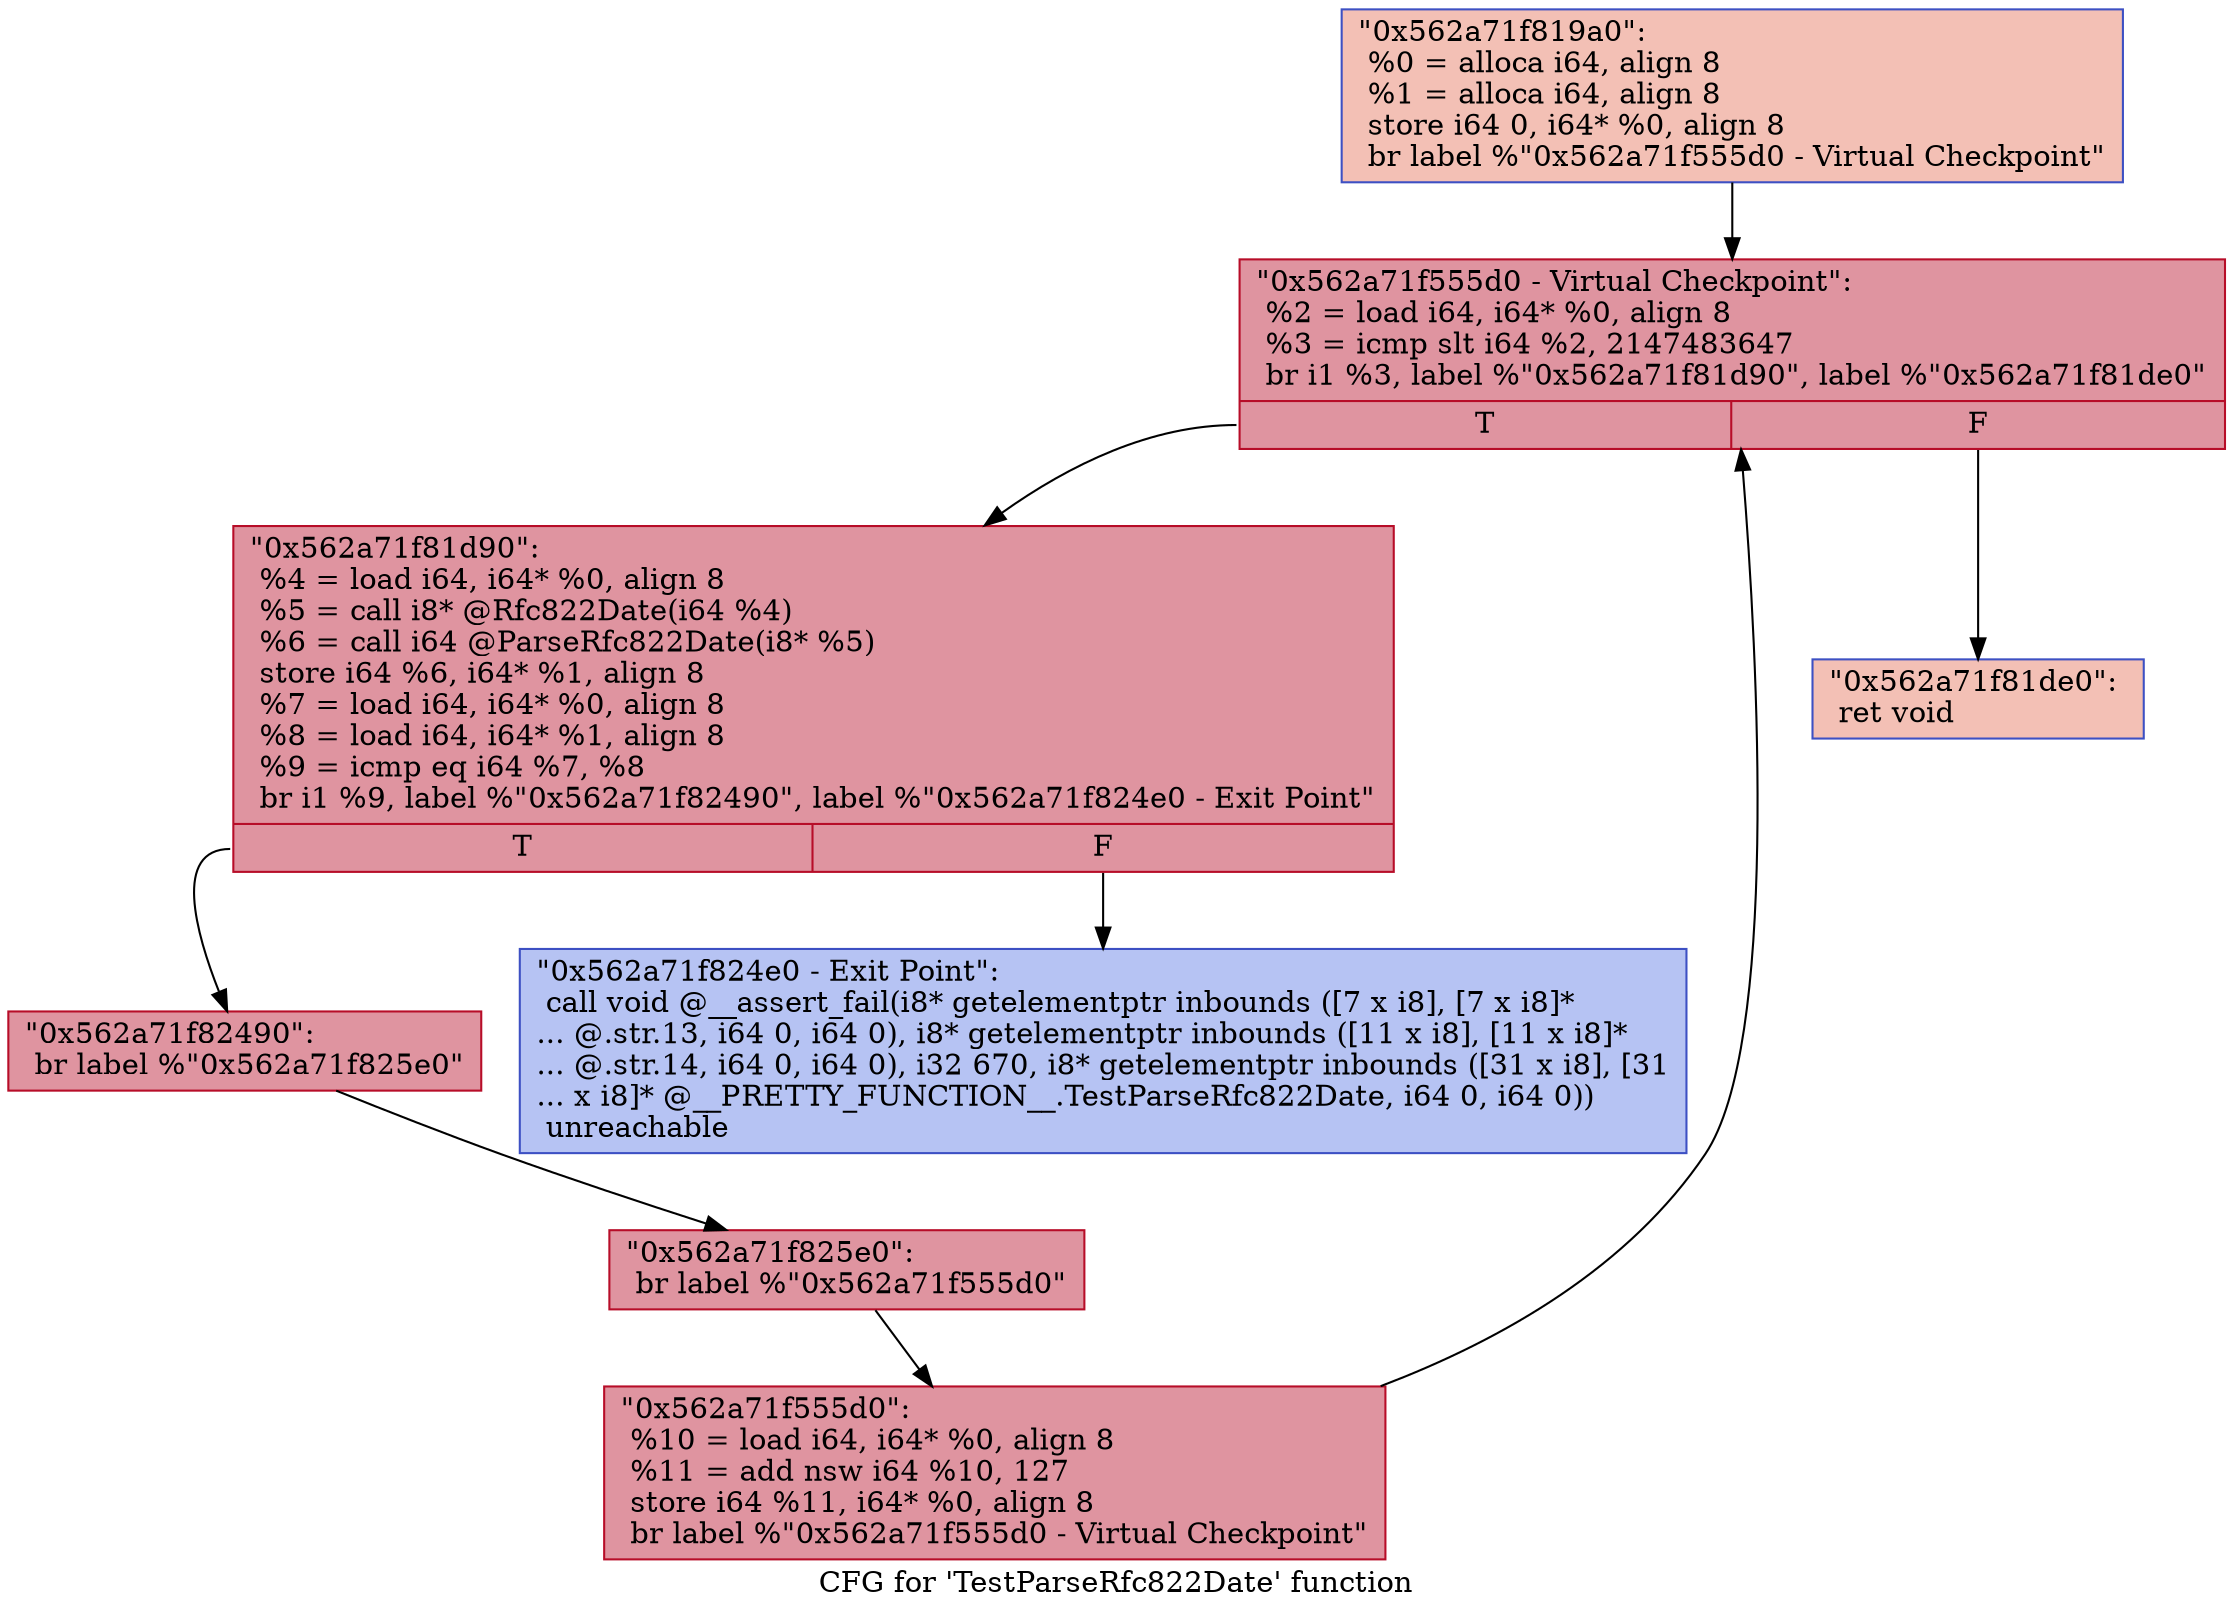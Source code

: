 digraph "CFG for 'TestParseRfc822Date' function" {
	label="CFG for 'TestParseRfc822Date' function";

	Node0x562a71f819a0 [shape=record,color="#3d50c3ff", style=filled, fillcolor="#e5705870",label="{\"0x562a71f819a0\":\l  %0 = alloca i64, align 8\l  %1 = alloca i64, align 8\l  store i64 0, i64* %0, align 8\l  br label %\"0x562a71f555d0 - Virtual Checkpoint\"\l}"];
	Node0x562a71f819a0 -> Node0x562a71f81b80;
	Node0x562a71f81b80 [shape=record,color="#b70d28ff", style=filled, fillcolor="#b70d2870",label="{\"0x562a71f555d0 - Virtual Checkpoint\":            \l  %2 = load i64, i64* %0, align 8\l  %3 = icmp slt i64 %2, 2147483647\l  br i1 %3, label %\"0x562a71f81d90\", label %\"0x562a71f81de0\"\l|{<s0>T|<s1>F}}"];
	Node0x562a71f81b80:s0 -> Node0x562a71f81d90;
	Node0x562a71f81b80:s1 -> Node0x562a71f81de0;
	Node0x562a71f81d90 [shape=record,color="#b70d28ff", style=filled, fillcolor="#b70d2870",label="{\"0x562a71f81d90\":                                 \l  %4 = load i64, i64* %0, align 8\l  %5 = call i8* @Rfc822Date(i64 %4)\l  %6 = call i64 @ParseRfc822Date(i8* %5)\l  store i64 %6, i64* %1, align 8\l  %7 = load i64, i64* %0, align 8\l  %8 = load i64, i64* %1, align 8\l  %9 = icmp eq i64 %7, %8\l  br i1 %9, label %\"0x562a71f82490\", label %\"0x562a71f824e0 - Exit Point\"\l|{<s0>T|<s1>F}}"];
	Node0x562a71f81d90:s0 -> Node0x562a71f82490;
	Node0x562a71f81d90:s1 -> Node0x562a71f824e0;
	Node0x562a71f82490 [shape=record,color="#b70d28ff", style=filled, fillcolor="#b70d2870",label="{\"0x562a71f82490\":                                 \l  br label %\"0x562a71f825e0\"\l}"];
	Node0x562a71f82490 -> Node0x562a71f825e0;
	Node0x562a71f824e0 [shape=record,color="#3d50c3ff", style=filled, fillcolor="#5977e370",label="{\"0x562a71f824e0 - Exit Point\":                    \l  call void @__assert_fail(i8* getelementptr inbounds ([7 x i8], [7 x i8]*\l... @.str.13, i64 0, i64 0), i8* getelementptr inbounds ([11 x i8], [11 x i8]*\l... @.str.14, i64 0, i64 0), i32 670, i8* getelementptr inbounds ([31 x i8], [31\l... x i8]* @__PRETTY_FUNCTION__.TestParseRfc822Date, i64 0, i64 0))\l  unreachable\l}"];
	Node0x562a71f825e0 [shape=record,color="#b70d28ff", style=filled, fillcolor="#b70d2870",label="{\"0x562a71f825e0\":                                 \l  br label %\"0x562a71f555d0\"\l}"];
	Node0x562a71f825e0 -> Node0x562a71f555d0;
	Node0x562a71f555d0 [shape=record,color="#b70d28ff", style=filled, fillcolor="#b70d2870",label="{\"0x562a71f555d0\":                                 \l  %10 = load i64, i64* %0, align 8\l  %11 = add nsw i64 %10, 127\l  store i64 %11, i64* %0, align 8\l  br label %\"0x562a71f555d0 - Virtual Checkpoint\"\l}"];
	Node0x562a71f555d0 -> Node0x562a71f81b80;
	Node0x562a71f81de0 [shape=record,color="#3d50c3ff", style=filled, fillcolor="#e5705870",label="{\"0x562a71f81de0\":                                 \l  ret void\l}"];
}
